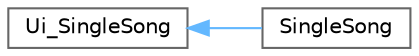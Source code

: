 digraph "类继承关系图"
{
 // LATEX_PDF_SIZE
  bgcolor="transparent";
  edge [fontname=Helvetica,fontsize=10,labelfontname=Helvetica,labelfontsize=10];
  node [fontname=Helvetica,fontsize=10,shape=box,height=0.2,width=0.4];
  rankdir="LR";
  Node0 [id="Node000000",label="Ui_SingleSong",height=0.2,width=0.4,color="grey40", fillcolor="white", style="filled",URL="$class_ui___single_song.html",tooltip=" "];
  Node0 -> Node1 [id="edge520_Node000000_Node000001",dir="back",color="steelblue1",style="solid",tooltip=" "];
  Node1 [id="Node000001",label="SingleSong",height=0.2,width=0.4,color="grey40", fillcolor="white", style="filled",URL="$class_ui_1_1_single_song.html",tooltip=" "];
}
